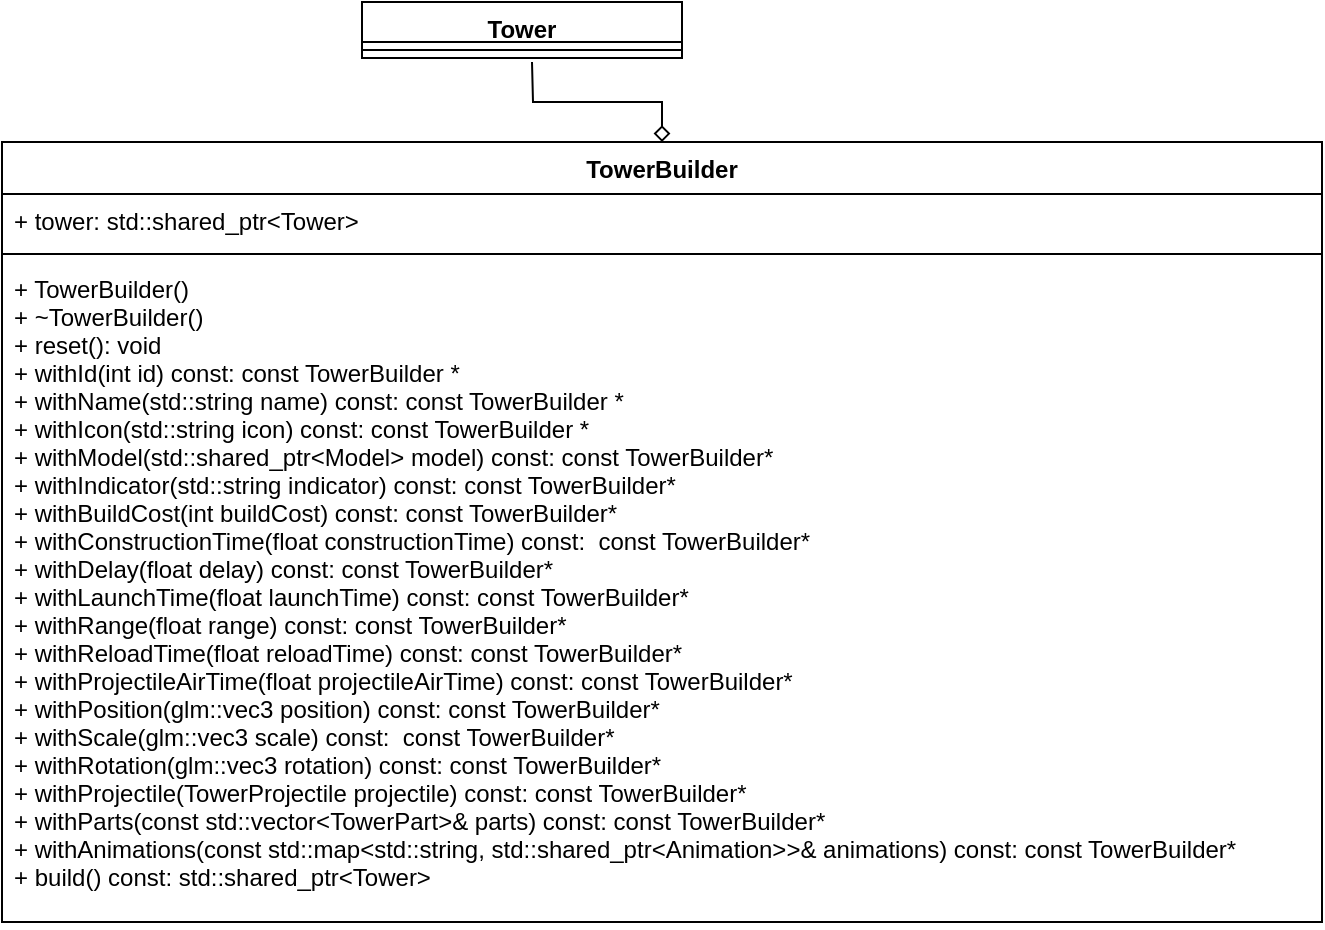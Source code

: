 <mxfile version="14.1.8" type="device"><diagram id="Eayifg-OvsXk9cuiSHNy" name="Page-1"><mxGraphModel dx="1278" dy="948" grid="1" gridSize="10" guides="1" tooltips="1" connect="1" arrows="1" fold="1" page="1" pageScale="1" pageWidth="827" pageHeight="1169" math="0" shadow="0"><root><mxCell id="0"/><mxCell id="1" parent="0"/><mxCell id="Y0mml4Dw6fY6DZLNkGJg-2" style="edgeStyle=orthogonalEdgeStyle;rounded=0;orthogonalLoop=1;jettySize=auto;html=1;startArrow=diamond;startFill=0;endArrow=none;endFill=0;" edge="1" parent="1" source="teOnMNCL1Htv0Cq5o-M9-1"><mxGeometry relative="1" as="geometry"><mxPoint x="335" y="100" as="targetPoint"/></mxGeometry></mxCell><mxCell id="teOnMNCL1Htv0Cq5o-M9-1" value="TowerBuilder" style="swimlane;fontStyle=1;align=center;verticalAlign=top;childLayout=stackLayout;horizontal=1;startSize=26;horizontalStack=0;resizeParent=1;resizeParentMax=0;resizeLast=0;collapsible=1;marginBottom=0;" parent="1" vertex="1"><mxGeometry x="70" y="140" width="660" height="390" as="geometry"/></mxCell><mxCell id="teOnMNCL1Htv0Cq5o-M9-2" value="+ tower: std::shared_ptr&lt;Tower&gt; &#10;" style="text;strokeColor=none;fillColor=none;align=left;verticalAlign=top;spacingLeft=4;spacingRight=4;overflow=hidden;rotatable=0;points=[[0,0.5],[1,0.5]];portConstraint=eastwest;" parent="teOnMNCL1Htv0Cq5o-M9-1" vertex="1"><mxGeometry y="26" width="660" height="26" as="geometry"/></mxCell><mxCell id="teOnMNCL1Htv0Cq5o-M9-3" value="" style="line;strokeWidth=1;fillColor=none;align=left;verticalAlign=middle;spacingTop=-1;spacingLeft=3;spacingRight=3;rotatable=0;labelPosition=right;points=[];portConstraint=eastwest;" parent="teOnMNCL1Htv0Cq5o-M9-1" vertex="1"><mxGeometry y="52" width="660" height="8" as="geometry"/></mxCell><mxCell id="teOnMNCL1Htv0Cq5o-M9-4" value="+ TowerBuilder()&#10;+ ~TowerBuilder()&#10;+ reset(): void&#10;+ withId(int id) const: const TowerBuilder *&#10;+ withName(std::string name) const: const TowerBuilder *&#10;+ withIcon(std::string icon) const: const TowerBuilder *&#10;+ withModel(std::shared_ptr&lt;Model&gt; model) const: const TowerBuilder*&#10;+ withIndicator(std::string indicator) const: const TowerBuilder* &#10;+ withBuildCost(int buildCost) const: const TowerBuilder* &#10;+ withConstructionTime(float constructionTime) const:  const TowerBuilder* &#10;+ withDelay(float delay) const: const TowerBuilder* &#10;+ withLaunchTime(float launchTime) const: const TowerBuilder* &#10;+ withRange(float range) const: const TowerBuilder* &#10;+ withReloadTime(float reloadTime) const: const TowerBuilder*&#10;+ withProjectileAirTime(float projectileAirTime) const: const TowerBuilder* &#10;+ withPosition(glm::vec3 position) const: const TowerBuilder* &#10;+ withScale(glm::vec3 scale) const:  const TowerBuilder*&#10;+ withRotation(glm::vec3 rotation) const: const TowerBuilder* &#10;+ withProjectile(TowerProjectile projectile) const: const TowerBuilder* &#10;+ withParts(const std::vector&lt;TowerPart&gt;&amp; parts) const: const TowerBuilder* &#10;+ withAnimations(const std::map&lt;std::string, std::shared_ptr&lt;Animation&gt;&gt;&amp; animations) const: const TowerBuilder* &#10;+ build() const: std::shared_ptr&lt;Tower&gt; " style="text;strokeColor=none;fillColor=none;align=left;verticalAlign=top;spacingLeft=4;spacingRight=4;overflow=hidden;rotatable=0;points=[[0,0.5],[1,0.5]];portConstraint=eastwest;" parent="teOnMNCL1Htv0Cq5o-M9-1" vertex="1"><mxGeometry y="60" width="660" height="330" as="geometry"/></mxCell><mxCell id="teOnMNCL1Htv0Cq5o-M9-6" value="Tower" style="swimlane;fontStyle=1;align=center;verticalAlign=top;childLayout=stackLayout;horizontal=1;startSize=20;horizontalStack=0;resizeParent=1;resizeParentMax=0;resizeLast=0;collapsible=1;marginBottom=0;" parent="1" vertex="1"><mxGeometry x="250" y="70" width="160" height="28" as="geometry"/></mxCell><mxCell id="teOnMNCL1Htv0Cq5o-M9-8" value="" style="line;strokeWidth=1;fillColor=none;align=left;verticalAlign=middle;spacingTop=-1;spacingLeft=3;spacingRight=3;rotatable=0;labelPosition=right;points=[];portConstraint=eastwest;" parent="teOnMNCL1Htv0Cq5o-M9-6" vertex="1"><mxGeometry y="20" width="160" height="8" as="geometry"/></mxCell></root></mxGraphModel></diagram></mxfile>